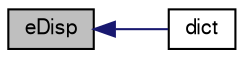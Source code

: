 digraph "eDisp"
{
  bgcolor="transparent";
  edge [fontname="FreeSans",fontsize="10",labelfontname="FreeSans",labelfontsize="10"];
  node [fontname="FreeSans",fontsize="10",shape=record];
  rankdir="LR";
  Node356 [label="eDisp",height=0.2,width=0.4,color="black", fillcolor="grey75", style="filled", fontcolor="black"];
  Node356 -> Node357 [dir="back",color="midnightblue",fontsize="10",style="solid",fontname="FreeSans"];
  Node357 [label="dict",height=0.2,width=0.4,color="black",URL="$a30050.html#a19650e729ef6a0899b8fbe25f5238728",tooltip="Reference to the dictionary. "];
}
